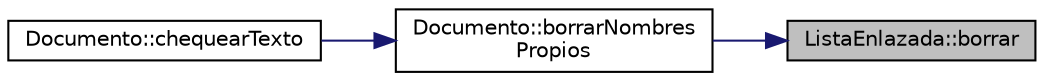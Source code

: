 digraph "ListaEnlazada::borrar"
{
 // LATEX_PDF_SIZE
  edge [fontname="Helvetica",fontsize="10",labelfontname="Helvetica",labelfontsize="10"];
  node [fontname="Helvetica",fontsize="10",shape=record];
  rankdir="RL";
  Node11 [label="ListaEnlazada::borrar",height=0.2,width=0.4,color="black", fillcolor="grey75", style="filled", fontcolor="black",tooltip=" "];
  Node11 -> Node12 [dir="back",color="midnightblue",fontsize="10",style="solid",fontname="Helvetica"];
  Node12 [label="Documento::borrarNombres\lPropios",height=0.2,width=0.4,color="black", fillcolor="white", style="filled",URL="$class_documento.html#a5762878977cf095e115dc2fd1bdb0ed8",tooltip=" "];
  Node12 -> Node13 [dir="back",color="midnightblue",fontsize="10",style="solid",fontname="Helvetica"];
  Node13 [label="Documento::chequearTexto",height=0.2,width=0.4,color="black", fillcolor="white", style="filled",URL="$class_documento.html#a961a2128c38cd2910b92f6e7d81cb810",tooltip=" "];
}
